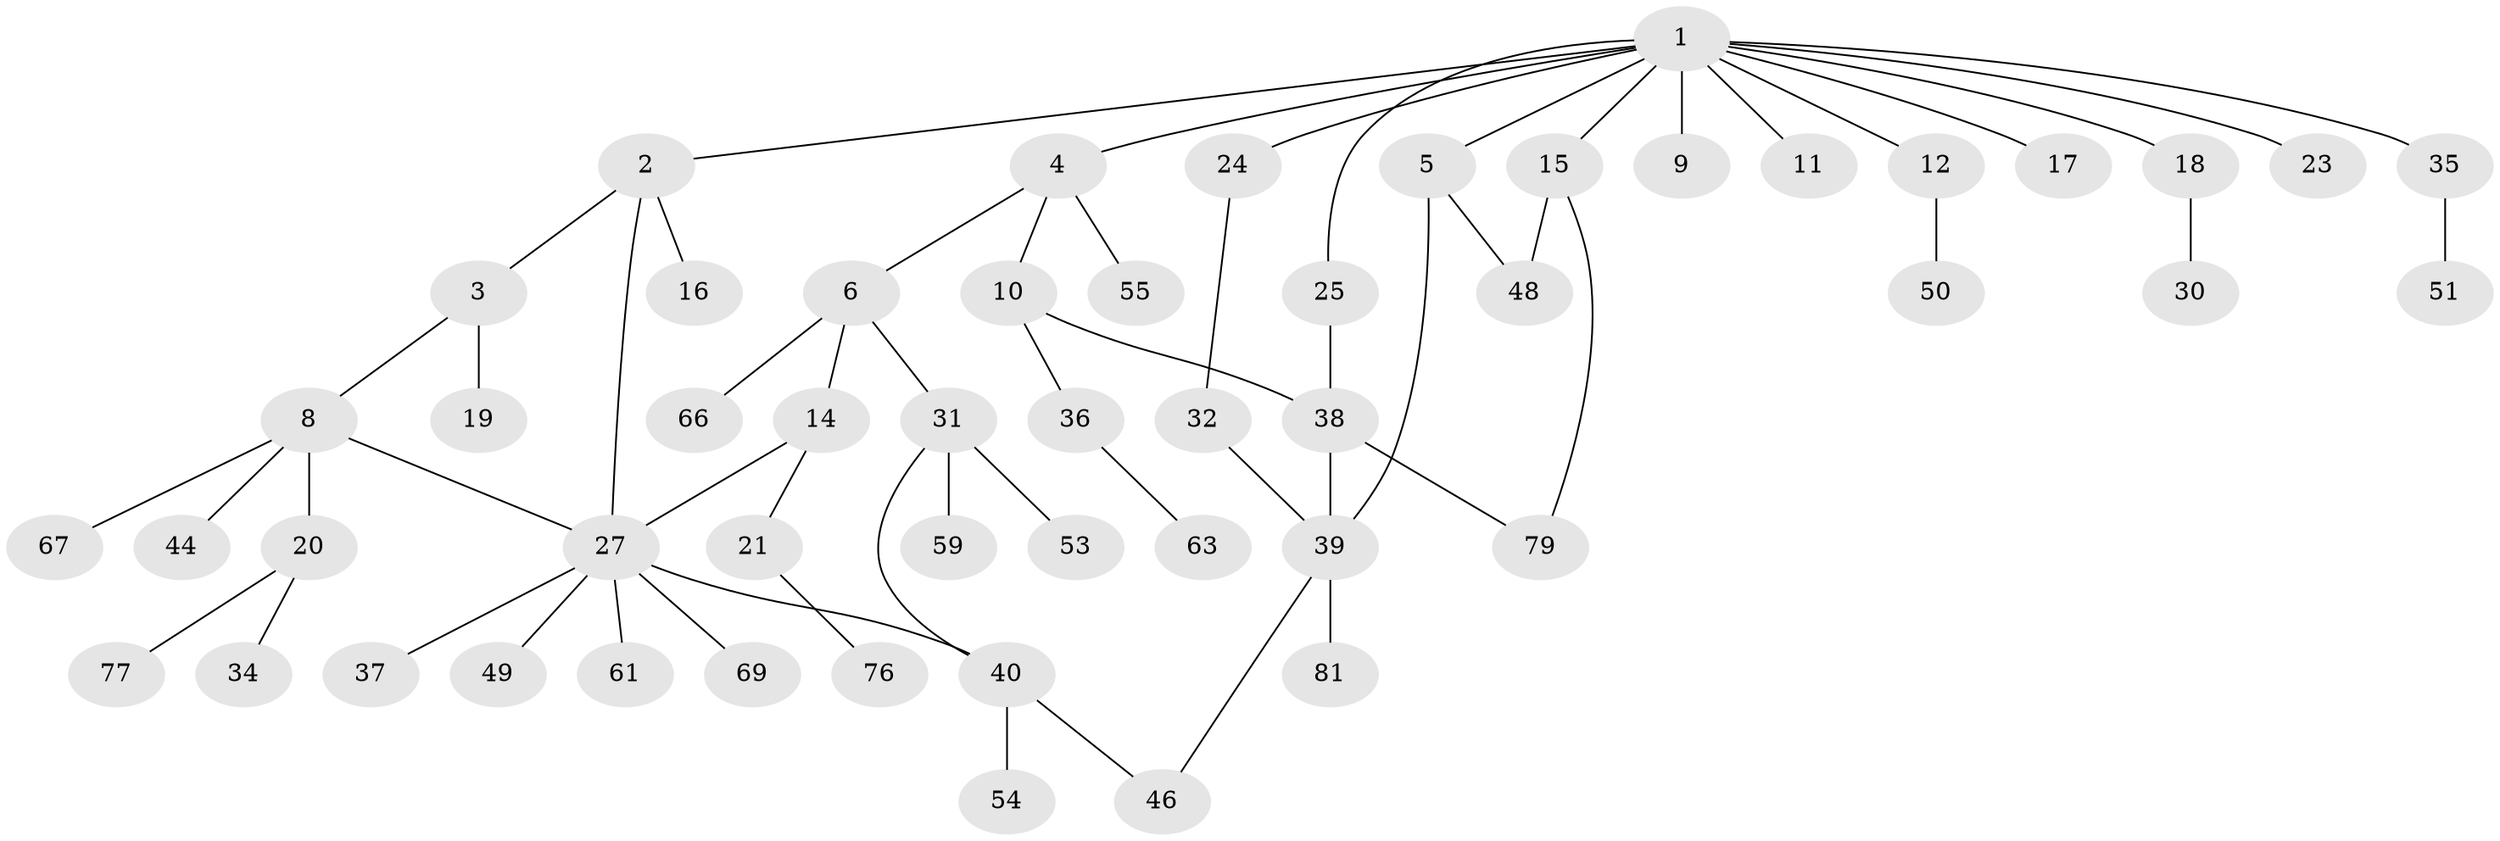 // original degree distribution, {9: 0.012345679012345678, 4: 0.07407407407407407, 3: 0.16049382716049382, 5: 0.012345679012345678, 2: 0.30864197530864196, 6: 0.024691358024691357, 1: 0.3950617283950617, 7: 0.012345679012345678}
// Generated by graph-tools (version 1.1) at 2025/41/03/06/25 10:41:26]
// undirected, 52 vertices, 60 edges
graph export_dot {
graph [start="1"]
  node [color=gray90,style=filled];
  1 [super="+7"];
  2 [super="+75"];
  3;
  4 [super="+74"];
  5 [super="+47"];
  6 [super="+22"];
  8 [super="+13"];
  9;
  10 [super="+80"];
  11 [super="+43"];
  12 [super="+29"];
  14;
  15 [super="+71"];
  16;
  17 [super="+68"];
  18;
  19 [super="+42"];
  20 [super="+28"];
  21 [super="+73"];
  23 [super="+26"];
  24 [super="+58"];
  25;
  27 [super="+33"];
  30 [super="+72"];
  31 [super="+45"];
  32;
  34 [super="+56"];
  35;
  36 [super="+41"];
  37;
  38 [super="+62"];
  39 [super="+52"];
  40 [super="+64"];
  44;
  46 [super="+57"];
  48 [super="+65"];
  49 [super="+60"];
  50;
  51;
  53;
  54;
  55;
  59;
  61 [super="+70"];
  63;
  66;
  67;
  69 [super="+78"];
  76;
  77;
  79;
  81;
  1 -- 2;
  1 -- 4;
  1 -- 5;
  1 -- 9;
  1 -- 17;
  1 -- 18;
  1 -- 23;
  1 -- 35;
  1 -- 24;
  1 -- 25;
  1 -- 11;
  1 -- 12;
  1 -- 15;
  2 -- 3;
  2 -- 16;
  2 -- 27;
  3 -- 8;
  3 -- 19;
  4 -- 6;
  4 -- 10;
  4 -- 55;
  5 -- 48;
  5 -- 39;
  6 -- 14;
  6 -- 66;
  6 -- 31;
  8 -- 20;
  8 -- 27;
  8 -- 44;
  8 -- 67;
  10 -- 36;
  10 -- 38;
  12 -- 50;
  14 -- 21;
  14 -- 27;
  15 -- 79;
  15 -- 48;
  18 -- 30;
  20 -- 34;
  20 -- 77;
  21 -- 76;
  24 -- 32;
  25 -- 38;
  27 -- 37;
  27 -- 40;
  27 -- 49;
  27 -- 61;
  27 -- 69;
  31 -- 59;
  31 -- 40;
  31 -- 53;
  32 -- 39;
  35 -- 51;
  36 -- 63;
  38 -- 79;
  38 -- 39;
  39 -- 46;
  39 -- 81;
  40 -- 54;
  40 -- 46;
}
